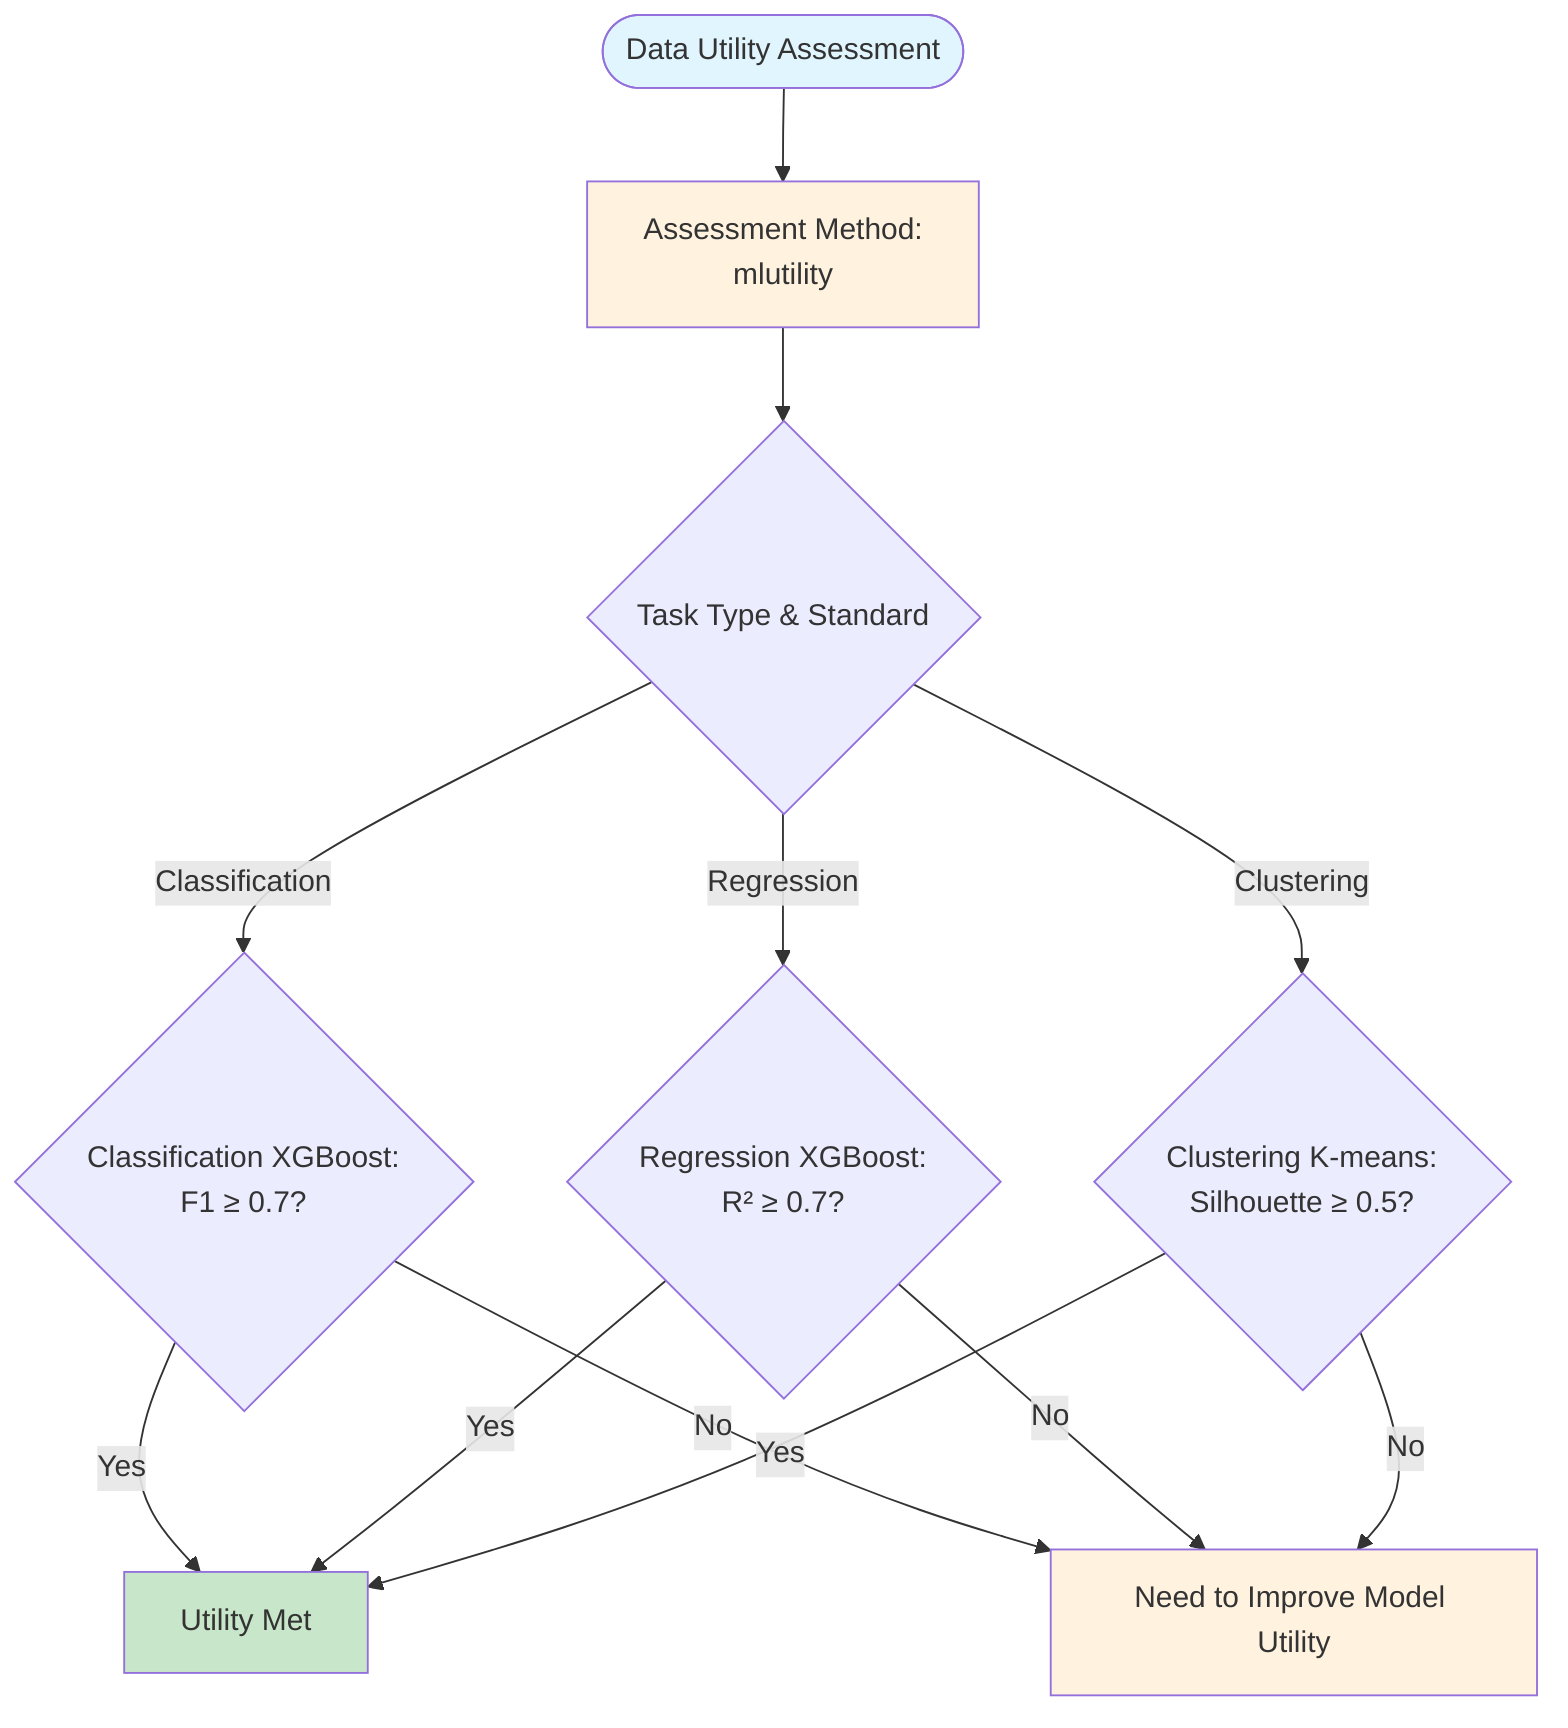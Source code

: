 flowchart TD
    Start([Data Utility Assessment])
    Method[Assessment Method:<br/>mlutility]
    TaskType{Task Type & Standard}
    Classification{Classification XGBoost:<br/>F1 ≥ 0.7?}
    Regression{Regression XGBoost:<br/>R² ≥ 0.7?}
    Clustering{Clustering K-means:<br/>Silhouette ≥ 0.5?}
    Pass[Utility Met]
    Fail[Need to Improve Model Utility]

    Start --> Method
    Method --> TaskType
    TaskType -->|Classification| Classification
    TaskType -->|Regression| Regression
    TaskType -->|Clustering| Clustering
    Classification -->|Yes| Pass
    Classification -->|No| Fail
    Regression -->|Yes| Pass
    Regression -->|No| Fail
    Clustering -->|Yes| Pass
    Clustering -->|No| Fail

    style Start fill:#e1f5fe
    style Pass fill:#c8e6c9
    style Fail fill:#fff3e0
    style Method fill:#fff3e0